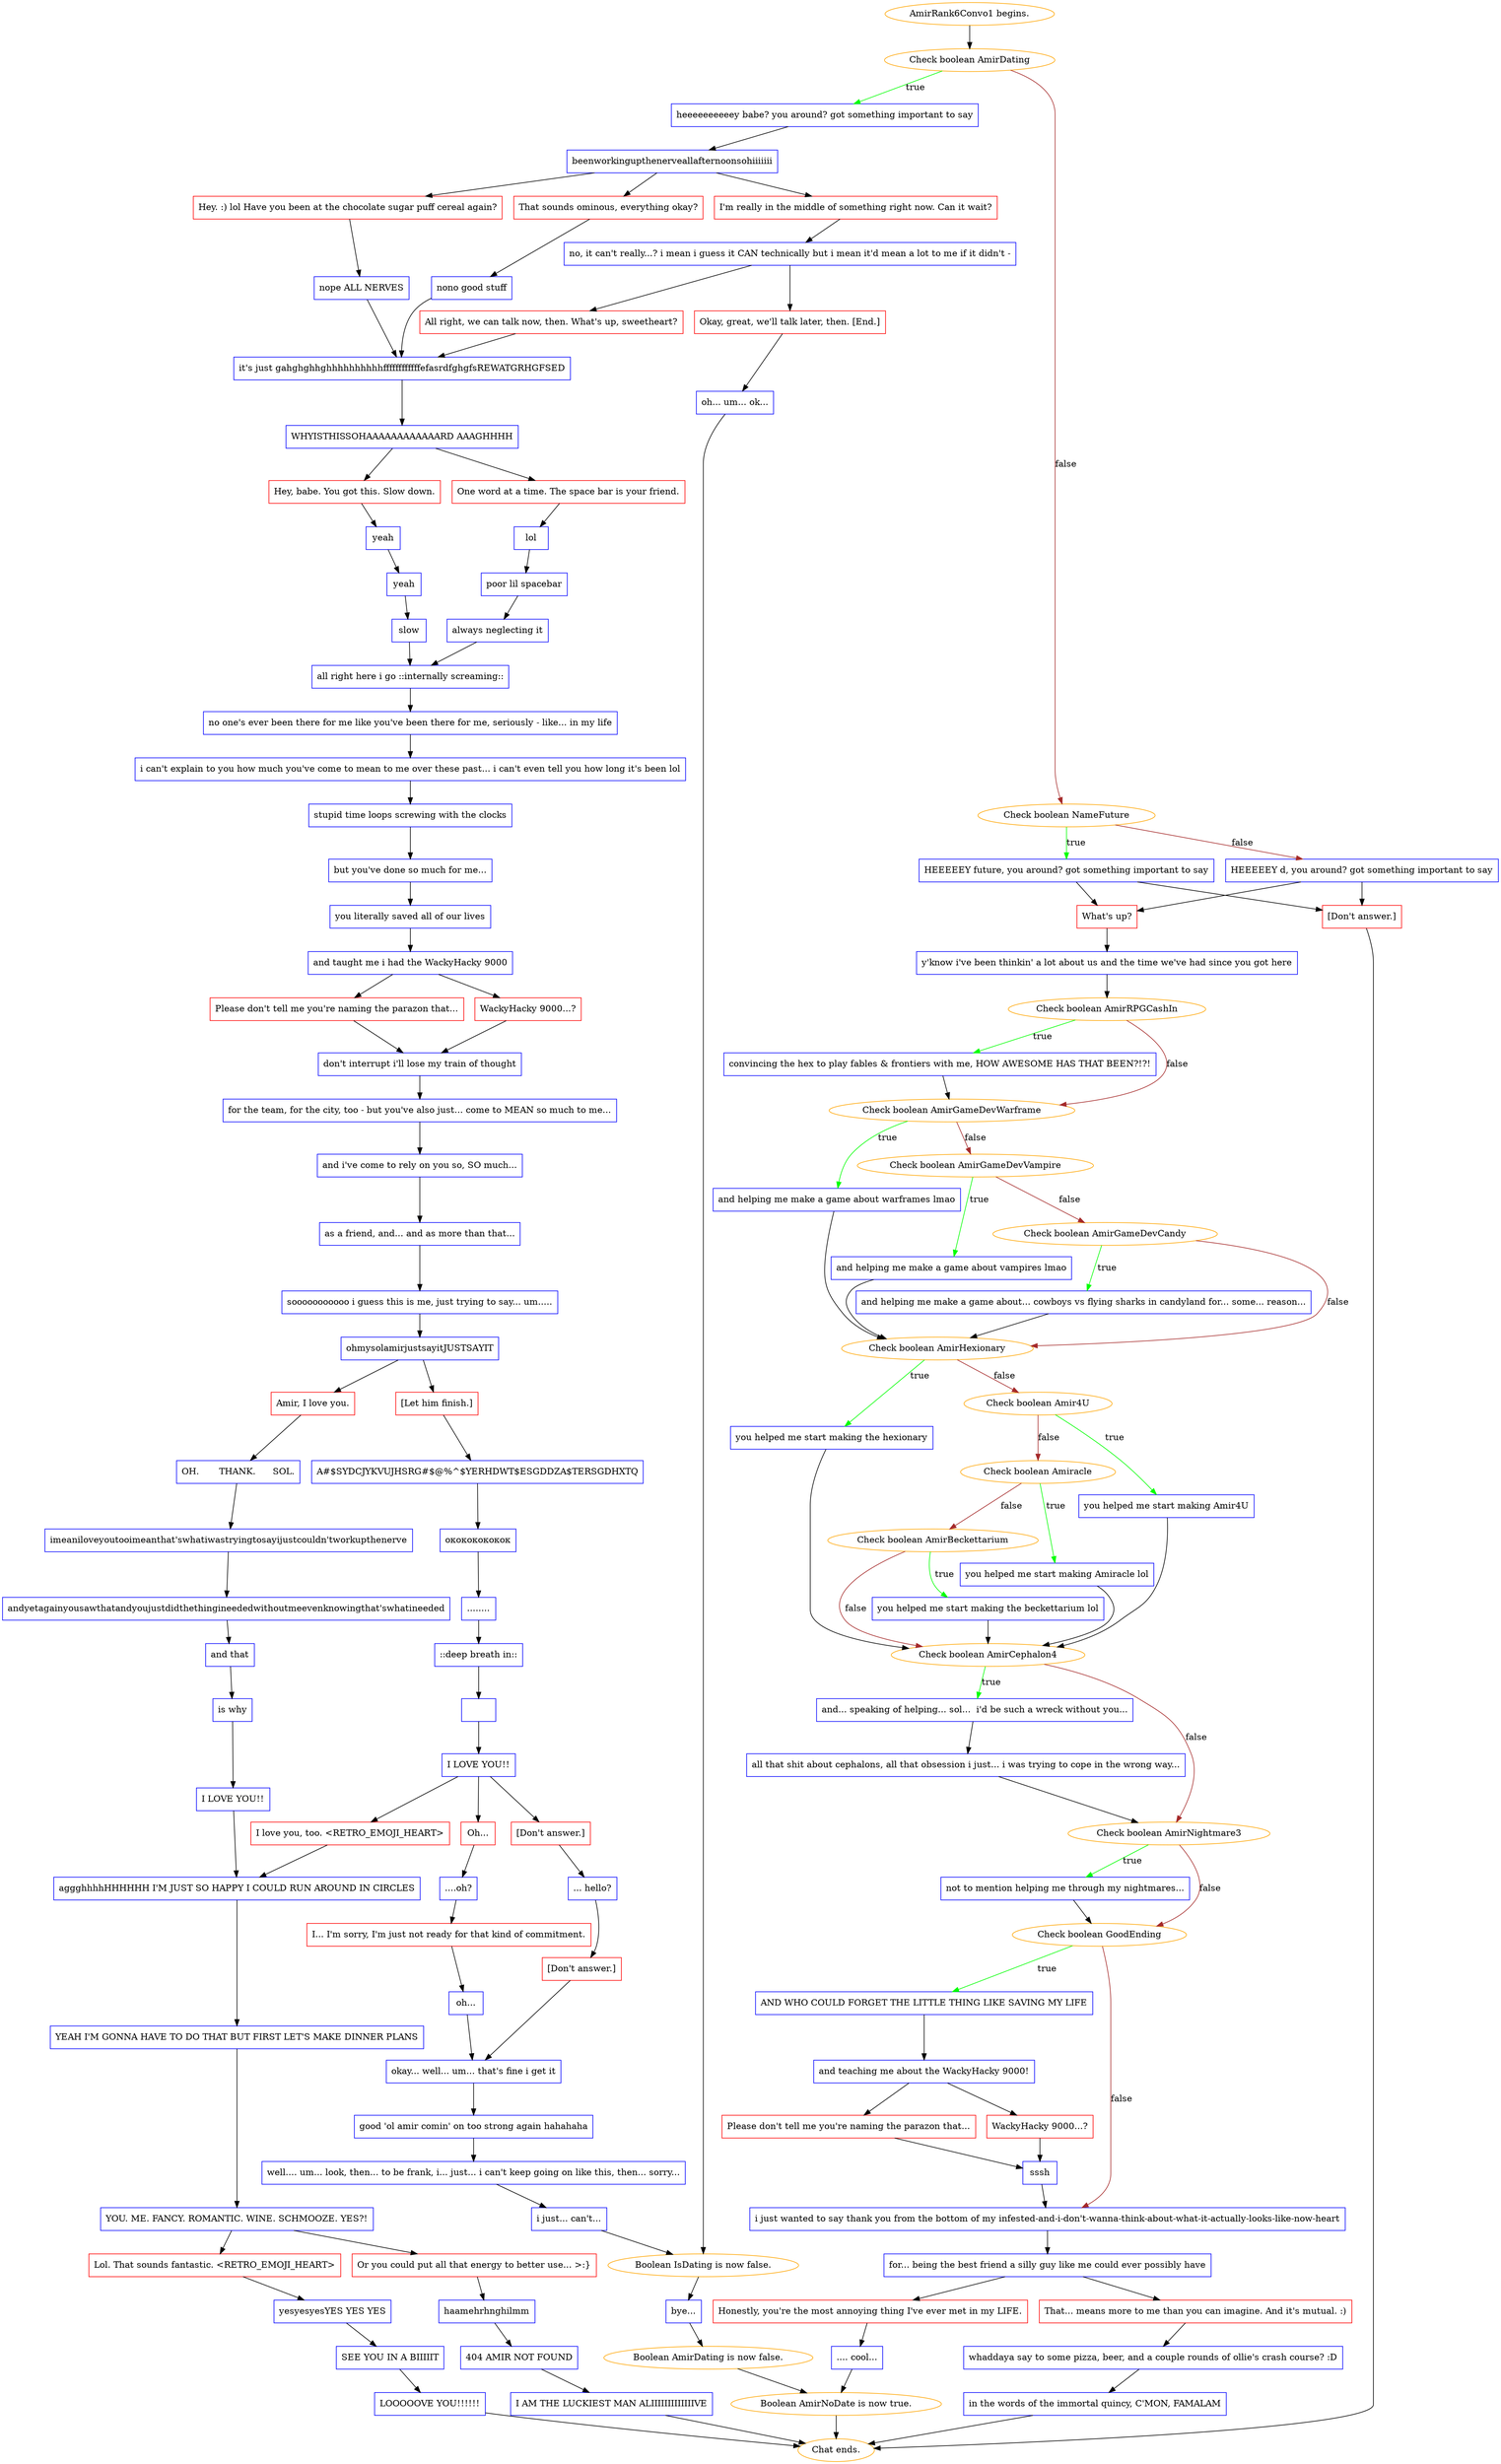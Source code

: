 digraph {
	"AmirRank6Convo1 begins." [color=orange];
		"AmirRank6Convo1 begins." -> j2907676971;
	j2907676971 [label="Check boolean AmirDating",color=orange];
		j2907676971 -> j1663238085 [label=true,color=green];
		j2907676971 -> j84055781 [label=false,color=brown];
	j1663238085 [label="heeeeeeeeeey babe? you around? got something important to say",shape=box,color=blue];
		j1663238085 -> j2774510912;
	j84055781 [label="Check boolean NameFuture",color=orange];
		j84055781 -> j2949297005 [label=true,color=green];
		j84055781 -> j3412853263 [label=false,color=brown];
	j2774510912 [label="beenworkingupthenerveallafternoonsohiiiiiii",shape=box,color=blue];
		j2774510912 -> j3877899503;
		j2774510912 -> j1314331829;
		j2774510912 -> j3809630778;
	j2949297005 [label="HEEEEEY future, you around? got something important to say",shape=box,color=blue];
		j2949297005 -> j849357819;
		j2949297005 -> j470124898;
	j3412853263 [label="HEEEEEY d, you around? got something important to say",shape=box,color=blue];
		j3412853263 -> j849357819;
		j3412853263 -> j470124898;
	j3877899503 [label="Hey. :) lol Have you been at the chocolate sugar puff cereal again?",shape=box,color=red];
		j3877899503 -> j1819665207;
	j1314331829 [label="That sounds ominous, everything okay?",shape=box,color=red];
		j1314331829 -> j1943906145;
	j3809630778 [label="I'm really in the middle of something right now. Can it wait?",shape=box,color=red];
		j3809630778 -> j2210876690;
	j849357819 [label="What's up?",shape=box,color=red];
		j849357819 -> j119270293;
	j470124898 [label="[Don't answer.]",shape=box,color=red];
		j470124898 -> "Chat ends.";
	j1819665207 [label="nope ALL NERVES",shape=box,color=blue];
		j1819665207 -> j2316739635;
	j1943906145 [label="nono good stuff",shape=box,color=blue];
		j1943906145 -> j2316739635;
	j2210876690 [label="no, it can't really...? i mean i guess it CAN technically but i mean it'd mean a lot to me if it didn't -",shape=box,color=blue];
		j2210876690 -> j593154143;
		j2210876690 -> j2554805555;
	j119270293 [label="y'know i've been thinkin' a lot about us and the time we've had since you got here",shape=box,color=blue];
		j119270293 -> j830141940;
	"Chat ends." [color=orange];
	j2316739635 [label="it's just gahghghhghhhhhhhhhhffffffffffffefasrdfghgfsREWATGRHGFSED",shape=box,color=blue];
		j2316739635 -> j93046656;
	j593154143 [label="All right, we can talk now, then. What's up, sweetheart?",shape=box,color=red];
		j593154143 -> j2316739635;
	j2554805555 [label="Okay, great, we'll talk later, then. [End.]",shape=box,color=red];
		j2554805555 -> j2828471;
	j830141940 [label="Check boolean AmirRPGCashIn",color=orange];
		j830141940 -> j1571999260 [label=true,color=green];
		j830141940 -> j4216760051 [label=false,color=brown];
	j93046656 [label="WHYISTHISSOHAAAAAAAAAAAARD AAAGHHHH",shape=box,color=blue];
		j93046656 -> j3950168798;
		j93046656 -> j1472597918;
	j2828471 [label="oh... um... ok...",shape=box,color=blue];
		j2828471 -> j4219641533;
	j1571999260 [label="convincing the hex to play fables & frontiers with me, HOW AWESOME HAS THAT BEEN?!?!",shape=box,color=blue];
		j1571999260 -> j4216760051;
	j4216760051 [label="Check boolean AmirGameDevWarframe",color=orange];
		j4216760051 -> j2638911233 [label=true,color=green];
		j4216760051 -> j4056341191 [label=false,color=brown];
	j3950168798 [label="Hey, babe. You got this. Slow down.",shape=box,color=red];
		j3950168798 -> j4264985257;
	j1472597918 [label="One word at a time. The space bar is your friend.",shape=box,color=red];
		j1472597918 -> j862253568;
	j4219641533 [label="Boolean IsDating is now false.",color=orange];
		j4219641533 -> j2202252602;
	j2638911233 [label="and helping me make a game about warframes lmao",shape=box,color=blue];
		j2638911233 -> j2771251363;
	j4056341191 [label="Check boolean AmirGameDevVampire",color=orange];
		j4056341191 -> j2499035452 [label=true,color=green];
		j4056341191 -> j1488436232 [label=false,color=brown];
	j4264985257 [label="yeah",shape=box,color=blue];
		j4264985257 -> j652841531;
	j862253568 [label="lol",shape=box,color=blue];
		j862253568 -> j4221951770;
	j2202252602 [label="bye...",shape=box,color=blue];
		j2202252602 -> j1800899020;
	j2771251363 [label="Check boolean AmirHexionary",color=orange];
		j2771251363 -> j2158174134 [label=true,color=green];
		j2771251363 -> j266995296 [label=false,color=brown];
	j2499035452 [label="and helping me make a game about vampires lmao",shape=box,color=blue];
		j2499035452 -> j2771251363;
	j1488436232 [label="Check boolean AmirGameDevCandy",color=orange];
		j1488436232 -> j2033289420 [label=true,color=green];
		j1488436232 -> j2771251363 [label=false,color=brown];
	j652841531 [label="yeah",shape=box,color=blue];
		j652841531 -> j1321722425;
	j4221951770 [label="poor lil spacebar",shape=box,color=blue];
		j4221951770 -> j4093047169;
	j1800899020 [label="Boolean AmirDating is now false.",color=orange];
		j1800899020 -> j2322051913;
	j2158174134 [label="you helped me start making the hexionary",shape=box,color=blue];
		j2158174134 -> j2466789876;
	j266995296 [label="Check boolean Amir4U",color=orange];
		j266995296 -> j2757547597 [label=true,color=green];
		j266995296 -> j385826836 [label=false,color=brown];
	j2033289420 [label="and helping me make a game about... cowboys vs flying sharks in candyland for... some... reason...",shape=box,color=blue];
		j2033289420 -> j2771251363;
	j1321722425 [label="slow",shape=box,color=blue];
		j1321722425 -> j3062786253;
	j4093047169 [label="always neglecting it",shape=box,color=blue];
		j4093047169 -> j3062786253;
	j2322051913 [label="Boolean AmirNoDate is now true.",color=orange];
		j2322051913 -> "Chat ends.";
	j2466789876 [label="Check boolean AmirCephalon4",color=orange];
		j2466789876 -> j3049787132 [label=true,color=green];
		j2466789876 -> j2019541194 [label=false,color=brown];
	j2757547597 [label="you helped me start making Amir4U",shape=box,color=blue];
		j2757547597 -> j2466789876;
	j385826836 [label="Check boolean Amiracle",color=orange];
		j385826836 -> j2693170460 [label=true,color=green];
		j385826836 -> j4078692804 [label=false,color=brown];
	j3062786253 [label="all right here i go ::internally screaming::",shape=box,color=blue];
		j3062786253 -> j1283423203;
	j3049787132 [label="and... speaking of helping... sol...  i'd be such a wreck without you...",shape=box,color=blue];
		j3049787132 -> j4184103325;
	j2019541194 [label="Check boolean AmirNightmare3",color=orange];
		j2019541194 -> j1408909938 [label=true,color=green];
		j2019541194 -> j1660157392 [label=false,color=brown];
	j2693170460 [label="you helped me start making Amiracle lol",shape=box,color=blue];
		j2693170460 -> j2466789876;
	j4078692804 [label="Check boolean AmirBeckettarium",color=orange];
		j4078692804 -> j3853242234 [label=true,color=green];
		j4078692804 -> j2466789876 [label=false,color=brown];
	j1283423203 [label="no one's ever been there for me like you've been there for me, seriously - like... in my life",shape=box,color=blue];
		j1283423203 -> j1019405745;
	j4184103325 [label="all that shit about cephalons, all that obsession i just... i was trying to cope in the wrong way...",shape=box,color=blue];
		j4184103325 -> j2019541194;
	j1408909938 [label="not to mention helping me through my nightmares...",shape=box,color=blue];
		j1408909938 -> j1660157392;
	j1660157392 [label="Check boolean GoodEnding",color=orange];
		j1660157392 -> j3832673117 [label=true,color=green];
		j1660157392 -> j2436219567 [label=false,color=brown];
	j3853242234 [label="you helped me start making the beckettarium lol",shape=box,color=blue];
		j3853242234 -> j2466789876;
	j1019405745 [label="i can't explain to you how much you've come to mean to me over these past... i can't even tell you how long it's been lol",shape=box,color=blue];
		j1019405745 -> j2318293639;
	j3832673117 [label="AND WHO COULD FORGET THE LITTLE THING LIKE SAVING MY LIFE",shape=box,color=blue];
		j3832673117 -> j723482988;
	j2436219567 [label="i just wanted to say thank you from the bottom of my infested-and-i-don't-wanna-think-about-what-it-actually-looks-like-now-heart",shape=box,color=blue];
		j2436219567 -> j2156321881;
	j2318293639 [label="stupid time loops screwing with the clocks",shape=box,color=blue];
		j2318293639 -> j3421486860;
	j723482988 [label="and teaching me about the WackyHacky 9000!",shape=box,color=blue];
		j723482988 -> j3722768526;
		j723482988 -> j3135000667;
	j2156321881 [label="for... being the best friend a silly guy like me could ever possibly have",shape=box,color=blue];
		j2156321881 -> j1242589349;
		j2156321881 -> j439440416;
	j3421486860 [label="but you've done so much for me...",shape=box,color=blue];
		j3421486860 -> j3902151438;
	j3722768526 [label="Please don't tell me you're naming the parazon that...",shape=box,color=red];
		j3722768526 -> j3968206937;
	j3135000667 [label="WackyHacky 9000...?",shape=box,color=red];
		j3135000667 -> j3968206937;
	j1242589349 [label="That... means more to me than you can imagine. And it's mutual. :)",shape=box,color=red];
		j1242589349 -> j413614339;
	j439440416 [label="Honestly, you're the most annoying thing I've ever met in my LIFE.",shape=box,color=red];
		j439440416 -> j56674697;
	j3902151438 [label="you literally saved all of our lives",shape=box,color=blue];
		j3902151438 -> j4262232915;
	j3968206937 [label="sssh",shape=box,color=blue];
		j3968206937 -> j2436219567;
	j413614339 [label="whaddaya say to some pizza, beer, and a couple rounds of ollie's crash course? :D",shape=box,color=blue];
		j413614339 -> j1504280746;
	j56674697 [label=".... cool...",shape=box,color=blue];
		j56674697 -> j2322051913;
	j4262232915 [label="and taught me i had the WackyHacky 9000",shape=box,color=blue];
		j4262232915 -> j2874282201;
		j4262232915 -> j2294520052;
	j1504280746 [label="in the words of the immortal quincy, C'MON, FAMALAM",shape=box,color=blue];
		j1504280746 -> "Chat ends.";
	j2874282201 [label="Please don't tell me you're naming the parazon that...",shape=box,color=red];
		j2874282201 -> j2620383524;
	j2294520052 [label="WackyHacky 9000...?",shape=box,color=red];
		j2294520052 -> j2620383524;
	j2620383524 [label="don't interrupt i'll lose my train of thought",shape=box,color=blue];
		j2620383524 -> j3838007884;
	j3838007884 [label="for the team, for the city, too - but you've also just... come to MEAN so much to me...",shape=box,color=blue];
		j3838007884 -> j3011103609;
	j3011103609 [label="and i've come to rely on you so, SO much...",shape=box,color=blue];
		j3011103609 -> j164021817;
	j164021817 [label="as a friend, and... and as more than that...",shape=box,color=blue];
		j164021817 -> j2101959667;
	j2101959667 [label="sooooooooooo i guess this is me, just trying to say... um.....",shape=box,color=blue];
		j2101959667 -> j691501976;
	j691501976 [label="ohmysolamirjustsayitJUSTSAYIT",shape=box,color=blue];
		j691501976 -> j4251061772;
		j691501976 -> j4158933203;
	j4251061772 [label="Amir, I love you.",shape=box,color=red];
		j4251061772 -> j1285825640;
	j4158933203 [label="[Let him finish.]",shape=box,color=red];
		j4158933203 -> j2055088021;
	j1285825640 [label="OH.       THANK.      SOL.",shape=box,color=blue];
		j1285825640 -> j1411900092;
	j2055088021 [label="A#$SYDCJYKVUJHSRG#$@%^$YERHDWT$ESGDDZA$TERSGDHXTQ",shape=box,color=blue];
		j2055088021 -> j3046324066;
	j1411900092 [label="imeaniloveyoutooimeanthat'swhatiwastryingtosayijustcouldn'tworkupthenerve",shape=box,color=blue];
		j1411900092 -> j1506099740;
	j3046324066 [label="окококококок",shape=box,color=blue];
		j3046324066 -> j3069993713;
	j1506099740 [label="andyetagainyousawthatandyoujustdidthethingineededwithoutmeevenknowingthat'swhatineeded",shape=box,color=blue];
		j1506099740 -> j2771277391;
	j3069993713 [label="........",shape=box,color=blue];
		j3069993713 -> j3041841405;
	j2771277391 [label="and that",shape=box,color=blue];
		j2771277391 -> j2014356780;
	j3041841405 [label="::deep breath in::",shape=box,color=blue];
		j3041841405 -> j1371867724;
	j2014356780 [label="is why",shape=box,color=blue];
		j2014356780 -> j1396455151;
	j1371867724 [label=" ",shape=box,color=blue];
		j1371867724 -> j1508710560;
	j1396455151 [label="I LOVE YOU!!",shape=box,color=blue];
		j1396455151 -> j417368049;
	j1508710560 [label="I LOVE YOU!!",shape=box,color=blue];
		j1508710560 -> j3838505947;
		j1508710560 -> j1986085643;
		j1508710560 -> j2419273198;
	j417368049 [label="aggghhhhHHHHHH I'M JUST SO HAPPY I COULD RUN AROUND IN CIRCLES",shape=box,color=blue];
		j417368049 -> j1437256964;
	j3838505947 [label="I love you, too. <RETRO_EMOJI_HEART>",shape=box,color=red];
		j3838505947 -> j417368049;
	j1986085643 [label="Oh...",shape=box,color=red];
		j1986085643 -> j216037080;
	j2419273198 [label="[Don't answer.]",shape=box,color=red];
		j2419273198 -> j961304603;
	j1437256964 [label="YEAH I'M GONNA HAVE TO DO THAT BUT FIRST LET'S MAKE DINNER PLANS",shape=box,color=blue];
		j1437256964 -> j288286072;
	j216037080 [label="....oh?",shape=box,color=blue];
		j216037080 -> j3653486755;
	j961304603 [label="... hello?",shape=box,color=blue];
		j961304603 -> j220627437;
	j288286072 [label="YOU. ME. FANCY. ROMANTIC. WINE. SCHMOOZE. YES?!",shape=box,color=blue];
		j288286072 -> j1939479598;
		j288286072 -> j3468464855;
	j3653486755 [label="I... I'm sorry, I'm just not ready for that kind of commitment.",shape=box,color=red];
		j3653486755 -> j4089075344;
	j220627437 [label="[Don't answer.]",shape=box,color=red];
		j220627437 -> j3262476222;
	j1939479598 [label="Lol. That sounds fantastic. <RETRO_EMOJI_HEART>",shape=box,color=red];
		j1939479598 -> j2301586719;
	j3468464855 [label="Or you could put all that energy to better use... >:}",shape=box,color=red];
		j3468464855 -> j3848449183;
	j4089075344 [label="oh...",shape=box,color=blue];
		j4089075344 -> j3262476222;
	j3262476222 [label="okay... well... um... that's fine i get it",shape=box,color=blue];
		j3262476222 -> j2565143134;
	j2301586719 [label="yesyesyesYES YES YES",shape=box,color=blue];
		j2301586719 -> j3196035184;
	j3848449183 [label="haamehrhnghilmm",shape=box,color=blue];
		j3848449183 -> j858994223;
	j2565143134 [label="good 'ol amir comin' on too strong again hahahaha",shape=box,color=blue];
		j2565143134 -> j3255149347;
	j3196035184 [label="SEE YOU IN A BIIIIIT",shape=box,color=blue];
		j3196035184 -> j945967195;
	j858994223 [label="404 AMIR NOT FOUND",shape=box,color=blue];
		j858994223 -> j1497418561;
	j3255149347 [label="well.... um... look, then... to be frank, i... just... i can't keep going on like this, then... sorry...",shape=box,color=blue];
		j3255149347 -> j783221469;
	j945967195 [label="LOOOOOVE YOU!!!!!!",shape=box,color=blue];
		j945967195 -> "Chat ends.";
	j1497418561 [label="I AM THE LUCKIEST MAN ALIIIIIIIIIIIIIVE",shape=box,color=blue];
		j1497418561 -> "Chat ends.";
	j783221469 [label="i just... can't...",shape=box,color=blue];
		j783221469 -> j4219641533;
}